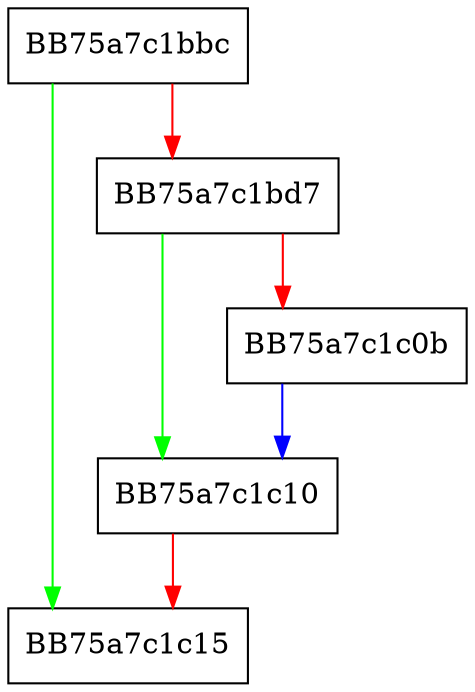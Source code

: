 digraph InitLibAndGetProcAddress {
  node [shape="box"];
  graph [splines=ortho];
  BB75a7c1bbc -> BB75a7c1c15 [color="green"];
  BB75a7c1bbc -> BB75a7c1bd7 [color="red"];
  BB75a7c1bd7 -> BB75a7c1c10 [color="green"];
  BB75a7c1bd7 -> BB75a7c1c0b [color="red"];
  BB75a7c1c0b -> BB75a7c1c10 [color="blue"];
  BB75a7c1c10 -> BB75a7c1c15 [color="red"];
}